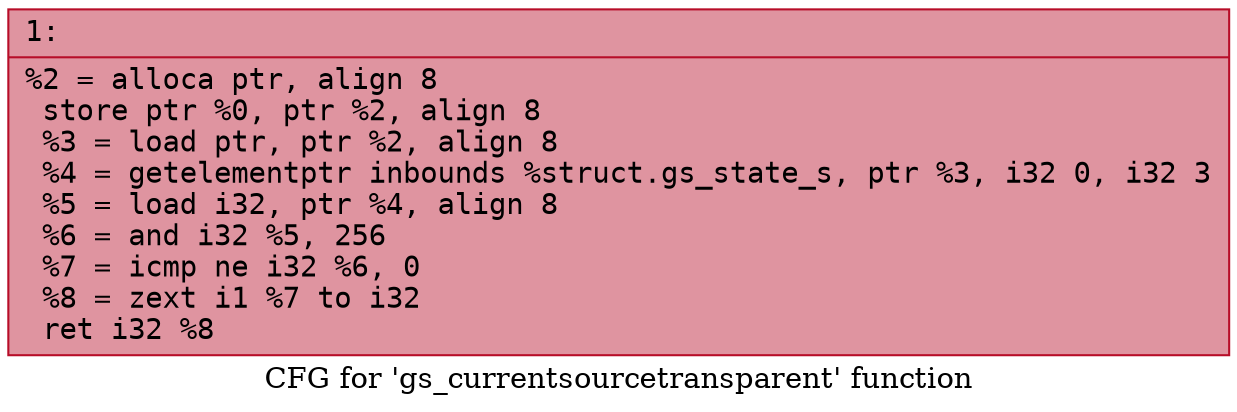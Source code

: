 digraph "CFG for 'gs_currentsourcetransparent' function" {
	label="CFG for 'gs_currentsourcetransparent' function";

	Node0x600001ac22b0 [shape=record,color="#b70d28ff", style=filled, fillcolor="#b70d2870" fontname="Courier",label="{1:\l|  %2 = alloca ptr, align 8\l  store ptr %0, ptr %2, align 8\l  %3 = load ptr, ptr %2, align 8\l  %4 = getelementptr inbounds %struct.gs_state_s, ptr %3, i32 0, i32 3\l  %5 = load i32, ptr %4, align 8\l  %6 = and i32 %5, 256\l  %7 = icmp ne i32 %6, 0\l  %8 = zext i1 %7 to i32\l  ret i32 %8\l}"];
}
